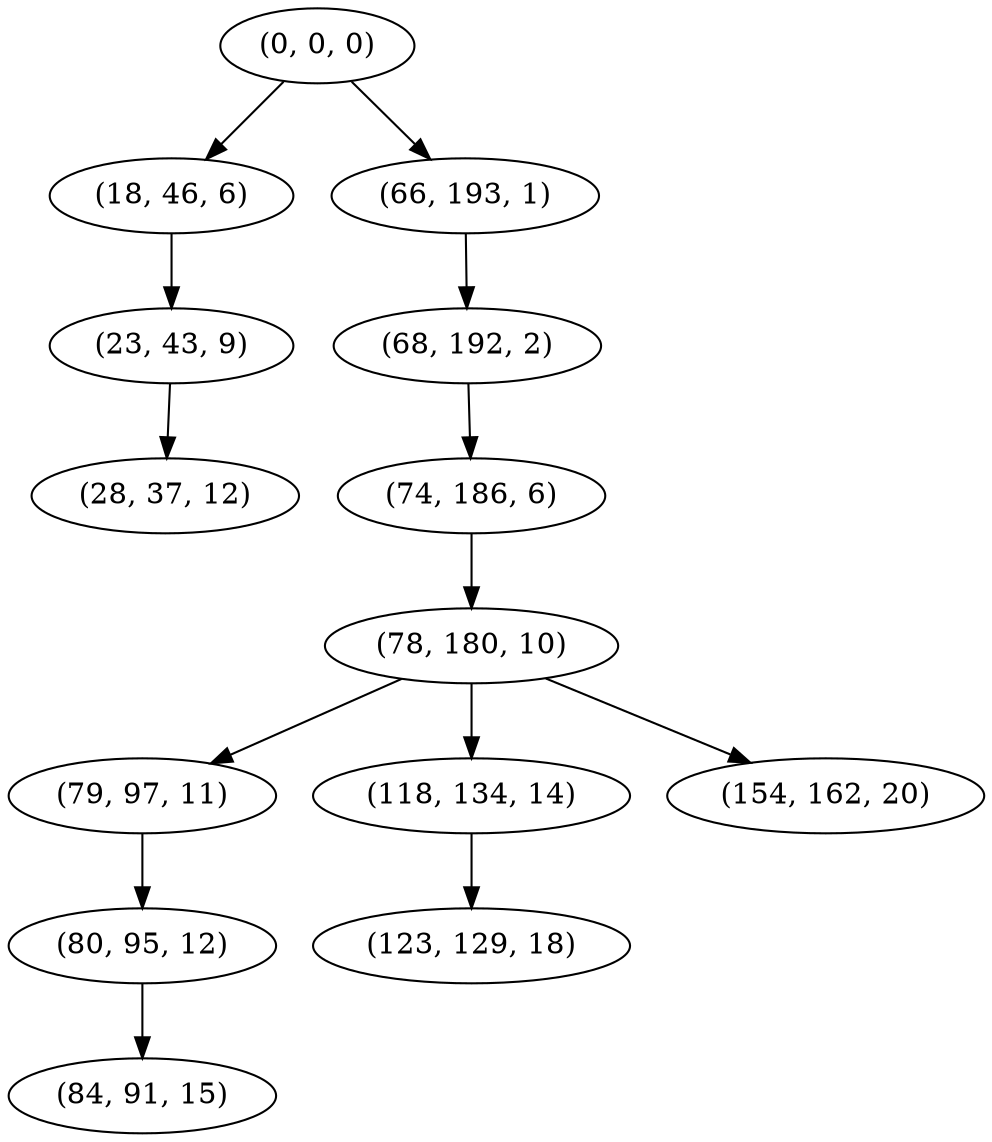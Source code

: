 digraph tree {
    "(0, 0, 0)";
    "(18, 46, 6)";
    "(23, 43, 9)";
    "(28, 37, 12)";
    "(66, 193, 1)";
    "(68, 192, 2)";
    "(74, 186, 6)";
    "(78, 180, 10)";
    "(79, 97, 11)";
    "(80, 95, 12)";
    "(84, 91, 15)";
    "(118, 134, 14)";
    "(123, 129, 18)";
    "(154, 162, 20)";
    "(0, 0, 0)" -> "(18, 46, 6)";
    "(0, 0, 0)" -> "(66, 193, 1)";
    "(18, 46, 6)" -> "(23, 43, 9)";
    "(23, 43, 9)" -> "(28, 37, 12)";
    "(66, 193, 1)" -> "(68, 192, 2)";
    "(68, 192, 2)" -> "(74, 186, 6)";
    "(74, 186, 6)" -> "(78, 180, 10)";
    "(78, 180, 10)" -> "(79, 97, 11)";
    "(78, 180, 10)" -> "(118, 134, 14)";
    "(78, 180, 10)" -> "(154, 162, 20)";
    "(79, 97, 11)" -> "(80, 95, 12)";
    "(80, 95, 12)" -> "(84, 91, 15)";
    "(118, 134, 14)" -> "(123, 129, 18)";
}
